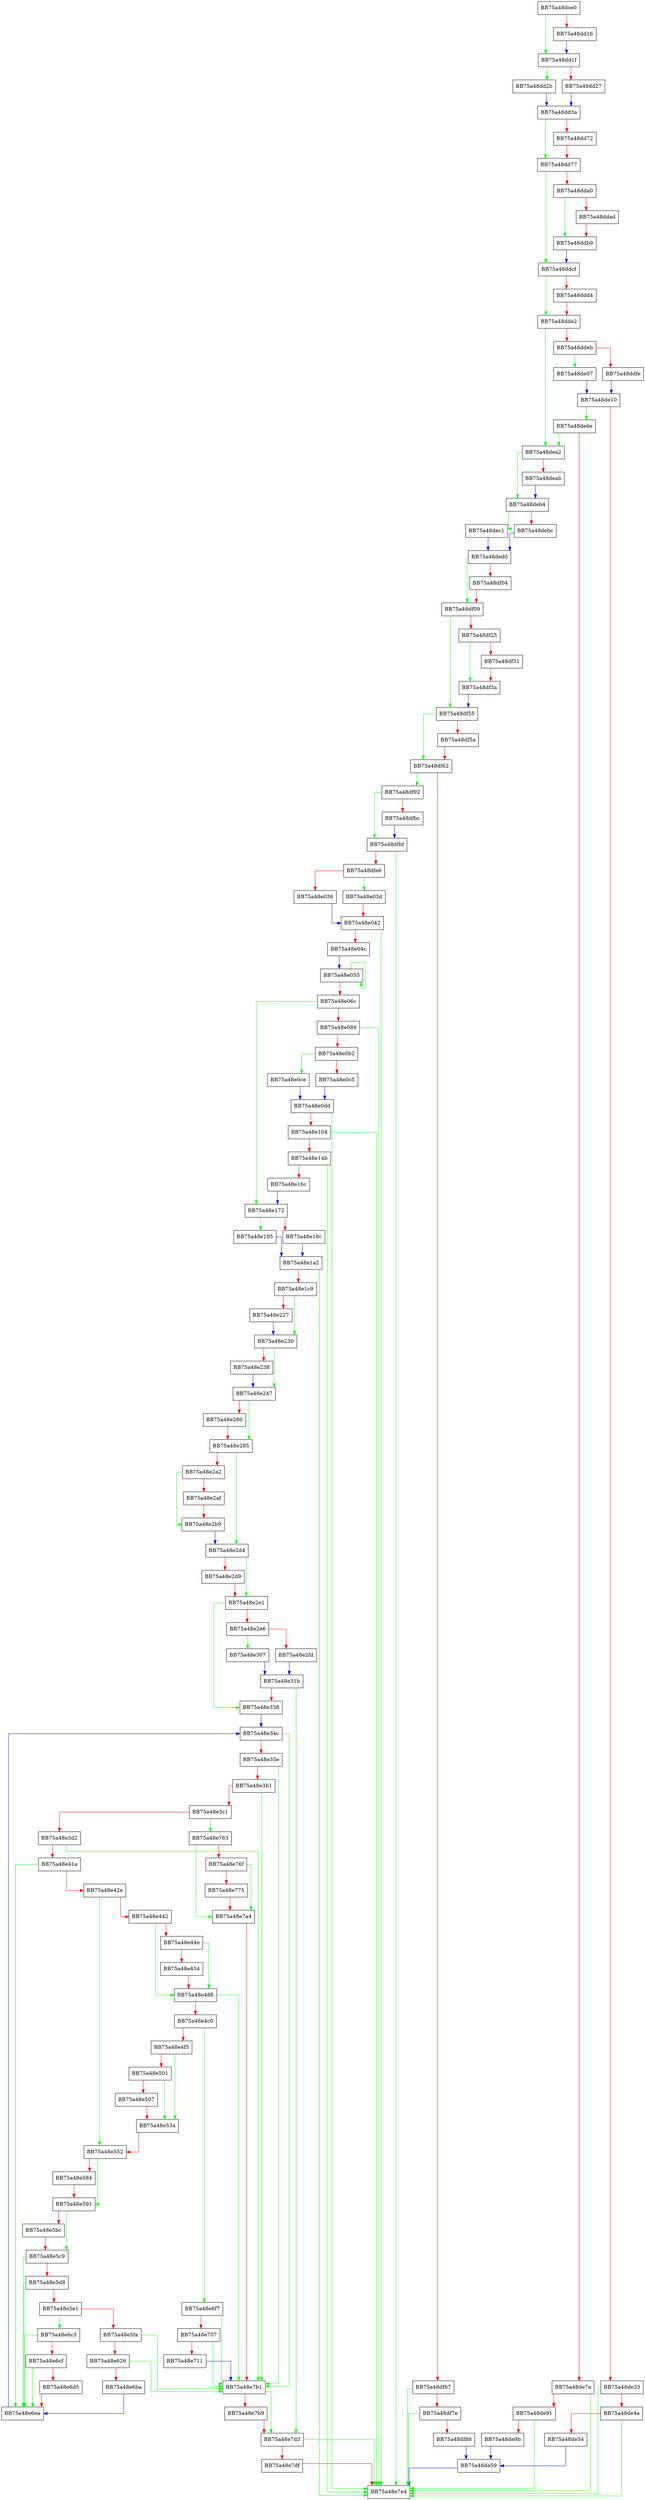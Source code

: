 digraph UncompressImage {
  node [shape="box"];
  graph [splines=ortho];
  BB75a48dce0 -> BB75a48dd1f [color="green"];
  BB75a48dce0 -> BB75a48dd16 [color="red"];
  BB75a48dd16 -> BB75a48dd1f [color="blue"];
  BB75a48dd1f -> BB75a48dd2b [color="green"];
  BB75a48dd1f -> BB75a48dd27 [color="red"];
  BB75a48dd27 -> BB75a48dd3a [color="blue"];
  BB75a48dd2b -> BB75a48dd3a [color="blue"];
  BB75a48dd3a -> BB75a48dd77 [color="green"];
  BB75a48dd3a -> BB75a48dd72 [color="red"];
  BB75a48dd72 -> BB75a48dd77 [color="red"];
  BB75a48dd77 -> BB75a48ddcf [color="green"];
  BB75a48dd77 -> BB75a48dda0 [color="red"];
  BB75a48dda0 -> BB75a48ddb9 [color="green"];
  BB75a48dda0 -> BB75a48ddad [color="red"];
  BB75a48ddad -> BB75a48ddb9 [color="red"];
  BB75a48ddb9 -> BB75a48ddcf [color="blue"];
  BB75a48ddcf -> BB75a48dde2 [color="green"];
  BB75a48ddcf -> BB75a48ddd4 [color="red"];
  BB75a48ddd4 -> BB75a48dde2 [color="red"];
  BB75a48dde2 -> BB75a48dea2 [color="green"];
  BB75a48dde2 -> BB75a48ddeb [color="red"];
  BB75a48ddeb -> BB75a48de07 [color="green"];
  BB75a48ddeb -> BB75a48ddfe [color="red"];
  BB75a48ddfe -> BB75a48de10 [color="blue"];
  BB75a48de07 -> BB75a48de10 [color="blue"];
  BB75a48de10 -> BB75a48de6e [color="green"];
  BB75a48de10 -> BB75a48de33 [color="red"];
  BB75a48de33 -> BB75a48e7e4 [color="green"];
  BB75a48de33 -> BB75a48de4a [color="red"];
  BB75a48de4a -> BB75a48e7e4 [color="green"];
  BB75a48de4a -> BB75a48de54 [color="red"];
  BB75a48de54 -> BB75a48de59 [color="blue"];
  BB75a48de59 -> BB75a48e7e4 [color="blue"];
  BB75a48de6e -> BB75a48dea2 [color="green"];
  BB75a48de6e -> BB75a48de7a [color="red"];
  BB75a48de7a -> BB75a48e7e4 [color="green"];
  BB75a48de7a -> BB75a48de91 [color="red"];
  BB75a48de91 -> BB75a48e7e4 [color="green"];
  BB75a48de91 -> BB75a48de9b [color="red"];
  BB75a48de9b -> BB75a48de59 [color="blue"];
  BB75a48dea2 -> BB75a48deb4 [color="green"];
  BB75a48dea2 -> BB75a48deab [color="red"];
  BB75a48deab -> BB75a48deb4 [color="blue"];
  BB75a48deb4 -> BB75a48dec1 [color="green"];
  BB75a48deb4 -> BB75a48debc [color="red"];
  BB75a48debc -> BB75a48ded0 [color="blue"];
  BB75a48dec1 -> BB75a48ded0 [color="blue"];
  BB75a48ded0 -> BB75a48df09 [color="green"];
  BB75a48ded0 -> BB75a48df04 [color="red"];
  BB75a48df04 -> BB75a48df09 [color="red"];
  BB75a48df09 -> BB75a48df55 [color="green"];
  BB75a48df09 -> BB75a48df25 [color="red"];
  BB75a48df25 -> BB75a48df3a [color="green"];
  BB75a48df25 -> BB75a48df31 [color="red"];
  BB75a48df31 -> BB75a48df3a [color="red"];
  BB75a48df3a -> BB75a48df55 [color="blue"];
  BB75a48df55 -> BB75a48df62 [color="green"];
  BB75a48df55 -> BB75a48df5a [color="red"];
  BB75a48df5a -> BB75a48df62 [color="red"];
  BB75a48df62 -> BB75a48df92 [color="green"];
  BB75a48df62 -> BB75a48df67 [color="red"];
  BB75a48df67 -> BB75a48e7e4 [color="green"];
  BB75a48df67 -> BB75a48df7e [color="red"];
  BB75a48df7e -> BB75a48e7e4 [color="green"];
  BB75a48df7e -> BB75a48df88 [color="red"];
  BB75a48df88 -> BB75a48de59 [color="blue"];
  BB75a48df92 -> BB75a48dfbf [color="green"];
  BB75a48df92 -> BB75a48dfbc [color="red"];
  BB75a48dfbc -> BB75a48dfbf [color="blue"];
  BB75a48dfbf -> BB75a48e7e4 [color="green"];
  BB75a48dfbf -> BB75a48dfe6 [color="red"];
  BB75a48dfe6 -> BB75a48e03d [color="green"];
  BB75a48dfe6 -> BB75a48e036 [color="red"];
  BB75a48e036 -> BB75a48e042 [color="blue"];
  BB75a48e03d -> BB75a48e042 [color="red"];
  BB75a48e042 -> BB75a48e7e4 [color="green"];
  BB75a48e042 -> BB75a48e04c [color="red"];
  BB75a48e04c -> BB75a48e055 [color="blue"];
  BB75a48e055 -> BB75a48e055 [color="green"];
  BB75a48e055 -> BB75a48e06c [color="red"];
  BB75a48e06c -> BB75a48e172 [color="green"];
  BB75a48e06c -> BB75a48e089 [color="red"];
  BB75a48e089 -> BB75a48e7e4 [color="green"];
  BB75a48e089 -> BB75a48e0b2 [color="red"];
  BB75a48e0b2 -> BB75a48e0ce [color="green"];
  BB75a48e0b2 -> BB75a48e0c5 [color="red"];
  BB75a48e0c5 -> BB75a48e0dd [color="blue"];
  BB75a48e0ce -> BB75a48e0dd [color="blue"];
  BB75a48e0dd -> BB75a48e7e4 [color="green"];
  BB75a48e0dd -> BB75a48e104 [color="red"];
  BB75a48e104 -> BB75a48e7e4 [color="green"];
  BB75a48e104 -> BB75a48e14b [color="red"];
  BB75a48e14b -> BB75a48e7e4 [color="green"];
  BB75a48e14b -> BB75a48e16c [color="red"];
  BB75a48e16c -> BB75a48e172 [color="blue"];
  BB75a48e172 -> BB75a48e195 [color="green"];
  BB75a48e172 -> BB75a48e18c [color="red"];
  BB75a48e18c -> BB75a48e1a2 [color="blue"];
  BB75a48e195 -> BB75a48e1a2 [color="blue"];
  BB75a48e1a2 -> BB75a48e7e4 [color="green"];
  BB75a48e1a2 -> BB75a48e1c9 [color="red"];
  BB75a48e1c9 -> BB75a48e230 [color="green"];
  BB75a48e1c9 -> BB75a48e227 [color="red"];
  BB75a48e227 -> BB75a48e230 [color="blue"];
  BB75a48e230 -> BB75a48e247 [color="green"];
  BB75a48e230 -> BB75a48e238 [color="red"];
  BB75a48e238 -> BB75a48e247 [color="blue"];
  BB75a48e247 -> BB75a48e285 [color="green"];
  BB75a48e247 -> BB75a48e280 [color="red"];
  BB75a48e280 -> BB75a48e285 [color="red"];
  BB75a48e285 -> BB75a48e2d4 [color="green"];
  BB75a48e285 -> BB75a48e2a2 [color="red"];
  BB75a48e2a2 -> BB75a48e2b9 [color="green"];
  BB75a48e2a2 -> BB75a48e2af [color="red"];
  BB75a48e2af -> BB75a48e2b9 [color="red"];
  BB75a48e2b9 -> BB75a48e2d4 [color="blue"];
  BB75a48e2d4 -> BB75a48e2e1 [color="green"];
  BB75a48e2d4 -> BB75a48e2d9 [color="red"];
  BB75a48e2d9 -> BB75a48e2e1 [color="red"];
  BB75a48e2e1 -> BB75a48e338 [color="green"];
  BB75a48e2e1 -> BB75a48e2e6 [color="red"];
  BB75a48e2e6 -> BB75a48e307 [color="green"];
  BB75a48e2e6 -> BB75a48e2fd [color="red"];
  BB75a48e2fd -> BB75a48e31b [color="blue"];
  BB75a48e307 -> BB75a48e31b [color="blue"];
  BB75a48e31b -> BB75a48e7d3 [color="green"];
  BB75a48e31b -> BB75a48e338 [color="red"];
  BB75a48e338 -> BB75a48e34c [color="blue"];
  BB75a48e34c -> BB75a48e7b1 [color="green"];
  BB75a48e34c -> BB75a48e35e [color="red"];
  BB75a48e35e -> BB75a48e7b1 [color="green"];
  BB75a48e35e -> BB75a48e3b1 [color="red"];
  BB75a48e3b1 -> BB75a48e7b1 [color="green"];
  BB75a48e3b1 -> BB75a48e3c1 [color="red"];
  BB75a48e3c1 -> BB75a48e763 [color="green"];
  BB75a48e3c1 -> BB75a48e3d2 [color="red"];
  BB75a48e3d2 -> BB75a48e7b1 [color="green"];
  BB75a48e3d2 -> BB75a48e41a [color="red"];
  BB75a48e41a -> BB75a48e6ea [color="green"];
  BB75a48e41a -> BB75a48e42e [color="red"];
  BB75a48e42e -> BB75a48e552 [color="green"];
  BB75a48e42e -> BB75a48e442 [color="red"];
  BB75a48e442 -> BB75a48e488 [color="green"];
  BB75a48e442 -> BB75a48e44e [color="red"];
  BB75a48e44e -> BB75a48e488 [color="green"];
  BB75a48e44e -> BB75a48e454 [color="red"];
  BB75a48e454 -> BB75a48e488 [color="red"];
  BB75a48e488 -> BB75a48e7b1 [color="green"];
  BB75a48e488 -> BB75a48e4c0 [color="red"];
  BB75a48e4c0 -> BB75a48e6f7 [color="green"];
  BB75a48e4c0 -> BB75a48e4f5 [color="red"];
  BB75a48e4f5 -> BB75a48e53a [color="green"];
  BB75a48e4f5 -> BB75a48e501 [color="red"];
  BB75a48e501 -> BB75a48e53a [color="green"];
  BB75a48e501 -> BB75a48e507 [color="red"];
  BB75a48e507 -> BB75a48e53a [color="red"];
  BB75a48e53a -> BB75a48e552 [color="red"];
  BB75a48e552 -> BB75a48e591 [color="green"];
  BB75a48e552 -> BB75a48e584 [color="red"];
  BB75a48e584 -> BB75a48e591 [color="red"];
  BB75a48e591 -> BB75a48e5c9 [color="green"];
  BB75a48e591 -> BB75a48e5bc [color="red"];
  BB75a48e5bc -> BB75a48e5c9 [color="red"];
  BB75a48e5c9 -> BB75a48e6ea [color="green"];
  BB75a48e5c9 -> BB75a48e5d8 [color="red"];
  BB75a48e5d8 -> BB75a48e6ea [color="green"];
  BB75a48e5d8 -> BB75a48e5e1 [color="red"];
  BB75a48e5e1 -> BB75a48e6c3 [color="green"];
  BB75a48e5e1 -> BB75a48e5fa [color="red"];
  BB75a48e5fa -> BB75a48e7b1 [color="green"];
  BB75a48e5fa -> BB75a48e626 [color="red"];
  BB75a48e626 -> BB75a48e7b1 [color="green"];
  BB75a48e626 -> BB75a48e6ba [color="red"];
  BB75a48e6ba -> BB75a48e6ea [color="blue"];
  BB75a48e6c3 -> BB75a48e6ea [color="green"];
  BB75a48e6c3 -> BB75a48e6cf [color="red"];
  BB75a48e6cf -> BB75a48e6ea [color="green"];
  BB75a48e6cf -> BB75a48e6d5 [color="red"];
  BB75a48e6d5 -> BB75a48e6ea [color="red"];
  BB75a48e6ea -> BB75a48e34c [color="blue"];
  BB75a48e6f7 -> BB75a48e7b1 [color="green"];
  BB75a48e6f7 -> BB75a48e707 [color="red"];
  BB75a48e707 -> BB75a48e7b1 [color="green"];
  BB75a48e707 -> BB75a48e711 [color="red"];
  BB75a48e711 -> BB75a48e7b1 [color="blue"];
  BB75a48e763 -> BB75a48e7a4 [color="green"];
  BB75a48e763 -> BB75a48e76f [color="red"];
  BB75a48e76f -> BB75a48e7a4 [color="green"];
  BB75a48e76f -> BB75a48e775 [color="red"];
  BB75a48e775 -> BB75a48e7a4 [color="red"];
  BB75a48e7a4 -> BB75a48e7b1 [color="red"];
  BB75a48e7b1 -> BB75a48e7d3 [color="green"];
  BB75a48e7b1 -> BB75a48e7b9 [color="red"];
  BB75a48e7b9 -> BB75a48e7d3 [color="red"];
  BB75a48e7d3 -> BB75a48e7e4 [color="green"];
  BB75a48e7d3 -> BB75a48e7df [color="red"];
  BB75a48e7df -> BB75a48e7e4 [color="red"];
}